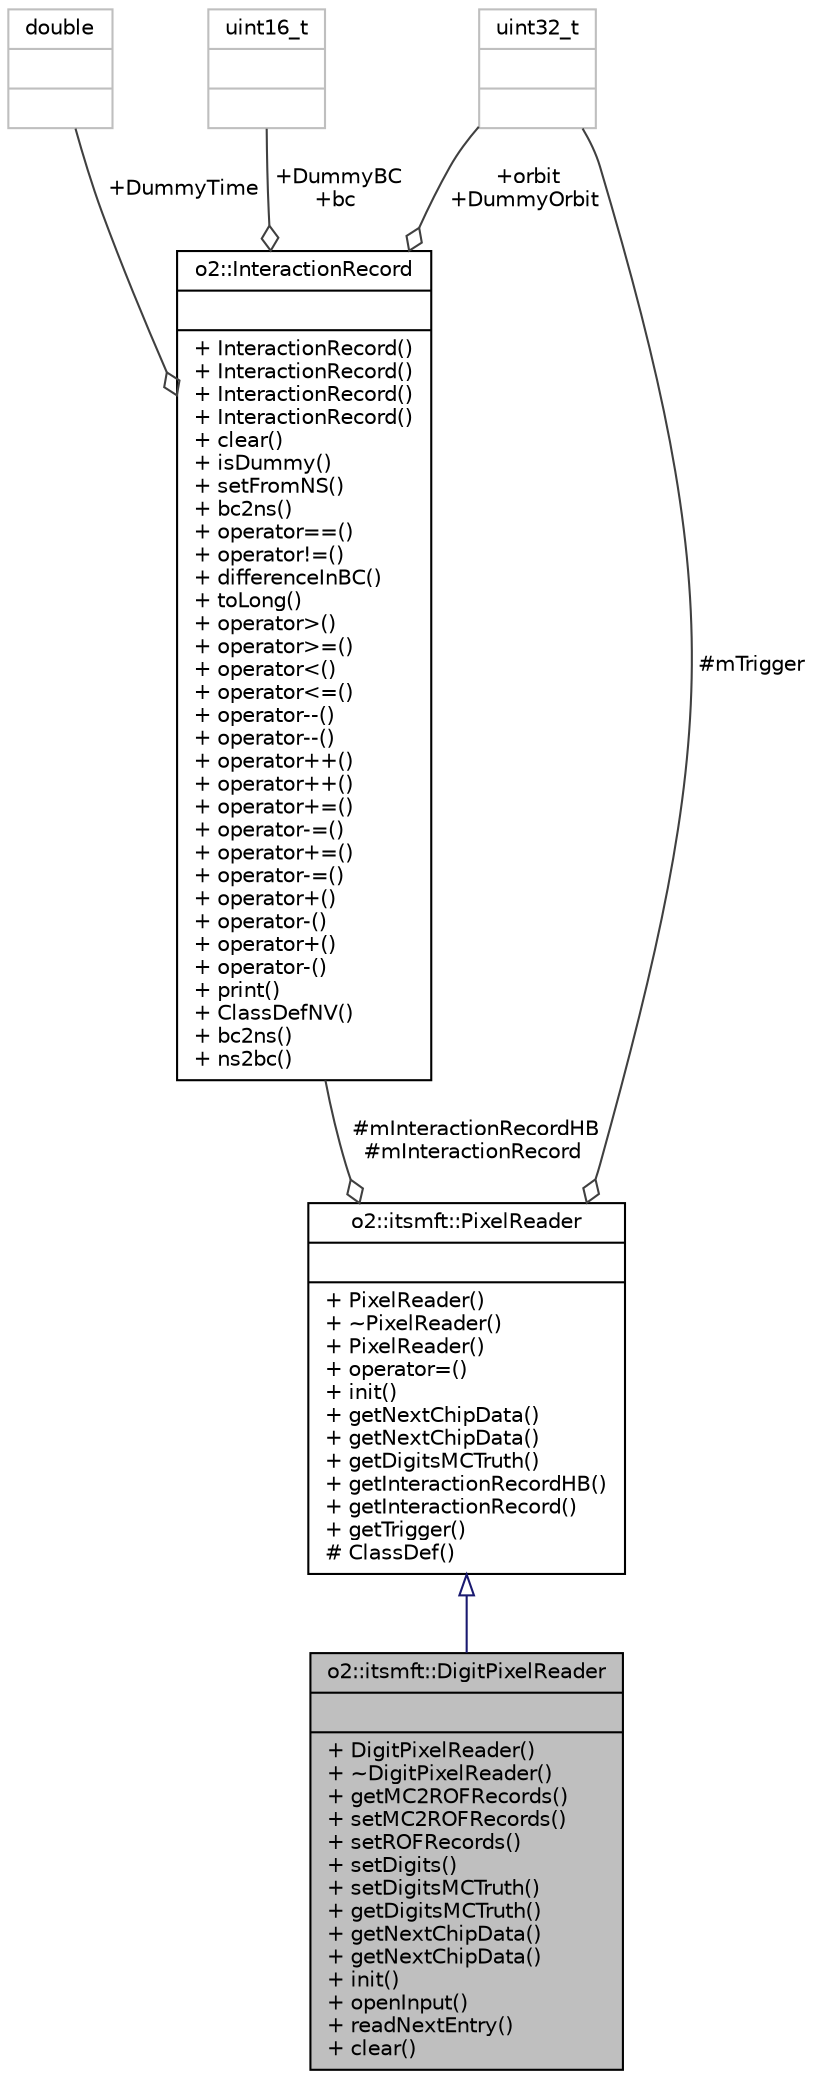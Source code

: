 digraph "o2::itsmft::DigitPixelReader"
{
 // INTERACTIVE_SVG=YES
  bgcolor="transparent";
  edge [fontname="Helvetica",fontsize="10",labelfontname="Helvetica",labelfontsize="10"];
  node [fontname="Helvetica",fontsize="10",shape=record];
  Node1 [label="{o2::itsmft::DigitPixelReader\n||+ DigitPixelReader()\l+ ~DigitPixelReader()\l+ getMC2ROFRecords()\l+ setMC2ROFRecords()\l+ setROFRecords()\l+ setDigits()\l+ setDigitsMCTruth()\l+ getDigitsMCTruth()\l+ getNextChipData()\l+ getNextChipData()\l+ init()\l+ openInput()\l+ readNextEntry()\l+ clear()\l}",height=0.2,width=0.4,color="black", fillcolor="grey75", style="filled", fontcolor="black"];
  Node2 -> Node1 [dir="back",color="midnightblue",fontsize="10",style="solid",arrowtail="onormal",fontname="Helvetica"];
  Node2 [label="{o2::itsmft::PixelReader\n||+ PixelReader()\l+ ~PixelReader()\l+ PixelReader()\l+ operator=()\l+ init()\l+ getNextChipData()\l+ getNextChipData()\l+ getDigitsMCTruth()\l+ getInteractionRecordHB()\l+ getInteractionRecord()\l+ getTrigger()\l# ClassDef()\l}",height=0.2,width=0.4,color="black",URL="$d1/d4f/classo2_1_1itsmft_1_1PixelReader.html",tooltip="PixelReader class for the ITSMFT. "];
  Node3 -> Node2 [color="grey25",fontsize="10",style="solid",label=" #mInteractionRecordHB\n#mInteractionRecord" ,arrowhead="odiamond",fontname="Helvetica"];
  Node3 [label="{o2::InteractionRecord\n||+ InteractionRecord()\l+ InteractionRecord()\l+ InteractionRecord()\l+ InteractionRecord()\l+ clear()\l+ isDummy()\l+ setFromNS()\l+ bc2ns()\l+ operator==()\l+ operator!=()\l+ differenceInBC()\l+ toLong()\l+ operator\>()\l+ operator\>=()\l+ operator\<()\l+ operator\<=()\l+ operator--()\l+ operator--()\l+ operator++()\l+ operator++()\l+ operator+=()\l+ operator-=()\l+ operator+=()\l+ operator-=()\l+ operator+()\l+ operator-()\l+ operator+()\l+ operator-()\l+ print()\l+ ClassDefNV()\l+ bc2ns()\l+ ns2bc()\l}",height=0.2,width=0.4,color="black",URL="$d1/d21/structo2_1_1InteractionRecord.html"];
  Node4 -> Node3 [color="grey25",fontsize="10",style="solid",label=" +DummyTime" ,arrowhead="odiamond",fontname="Helvetica"];
  Node4 [label="{double\n||}",height=0.2,width=0.4,color="grey75"];
  Node5 -> Node3 [color="grey25",fontsize="10",style="solid",label=" +DummyBC\n+bc" ,arrowhead="odiamond",fontname="Helvetica"];
  Node5 [label="{uint16_t\n||}",height=0.2,width=0.4,color="grey75"];
  Node6 -> Node3 [color="grey25",fontsize="10",style="solid",label=" +orbit\n+DummyOrbit" ,arrowhead="odiamond",fontname="Helvetica"];
  Node6 [label="{uint32_t\n||}",height=0.2,width=0.4,color="grey75"];
  Node6 -> Node2 [color="grey25",fontsize="10",style="solid",label=" #mTrigger" ,arrowhead="odiamond",fontname="Helvetica"];
}
